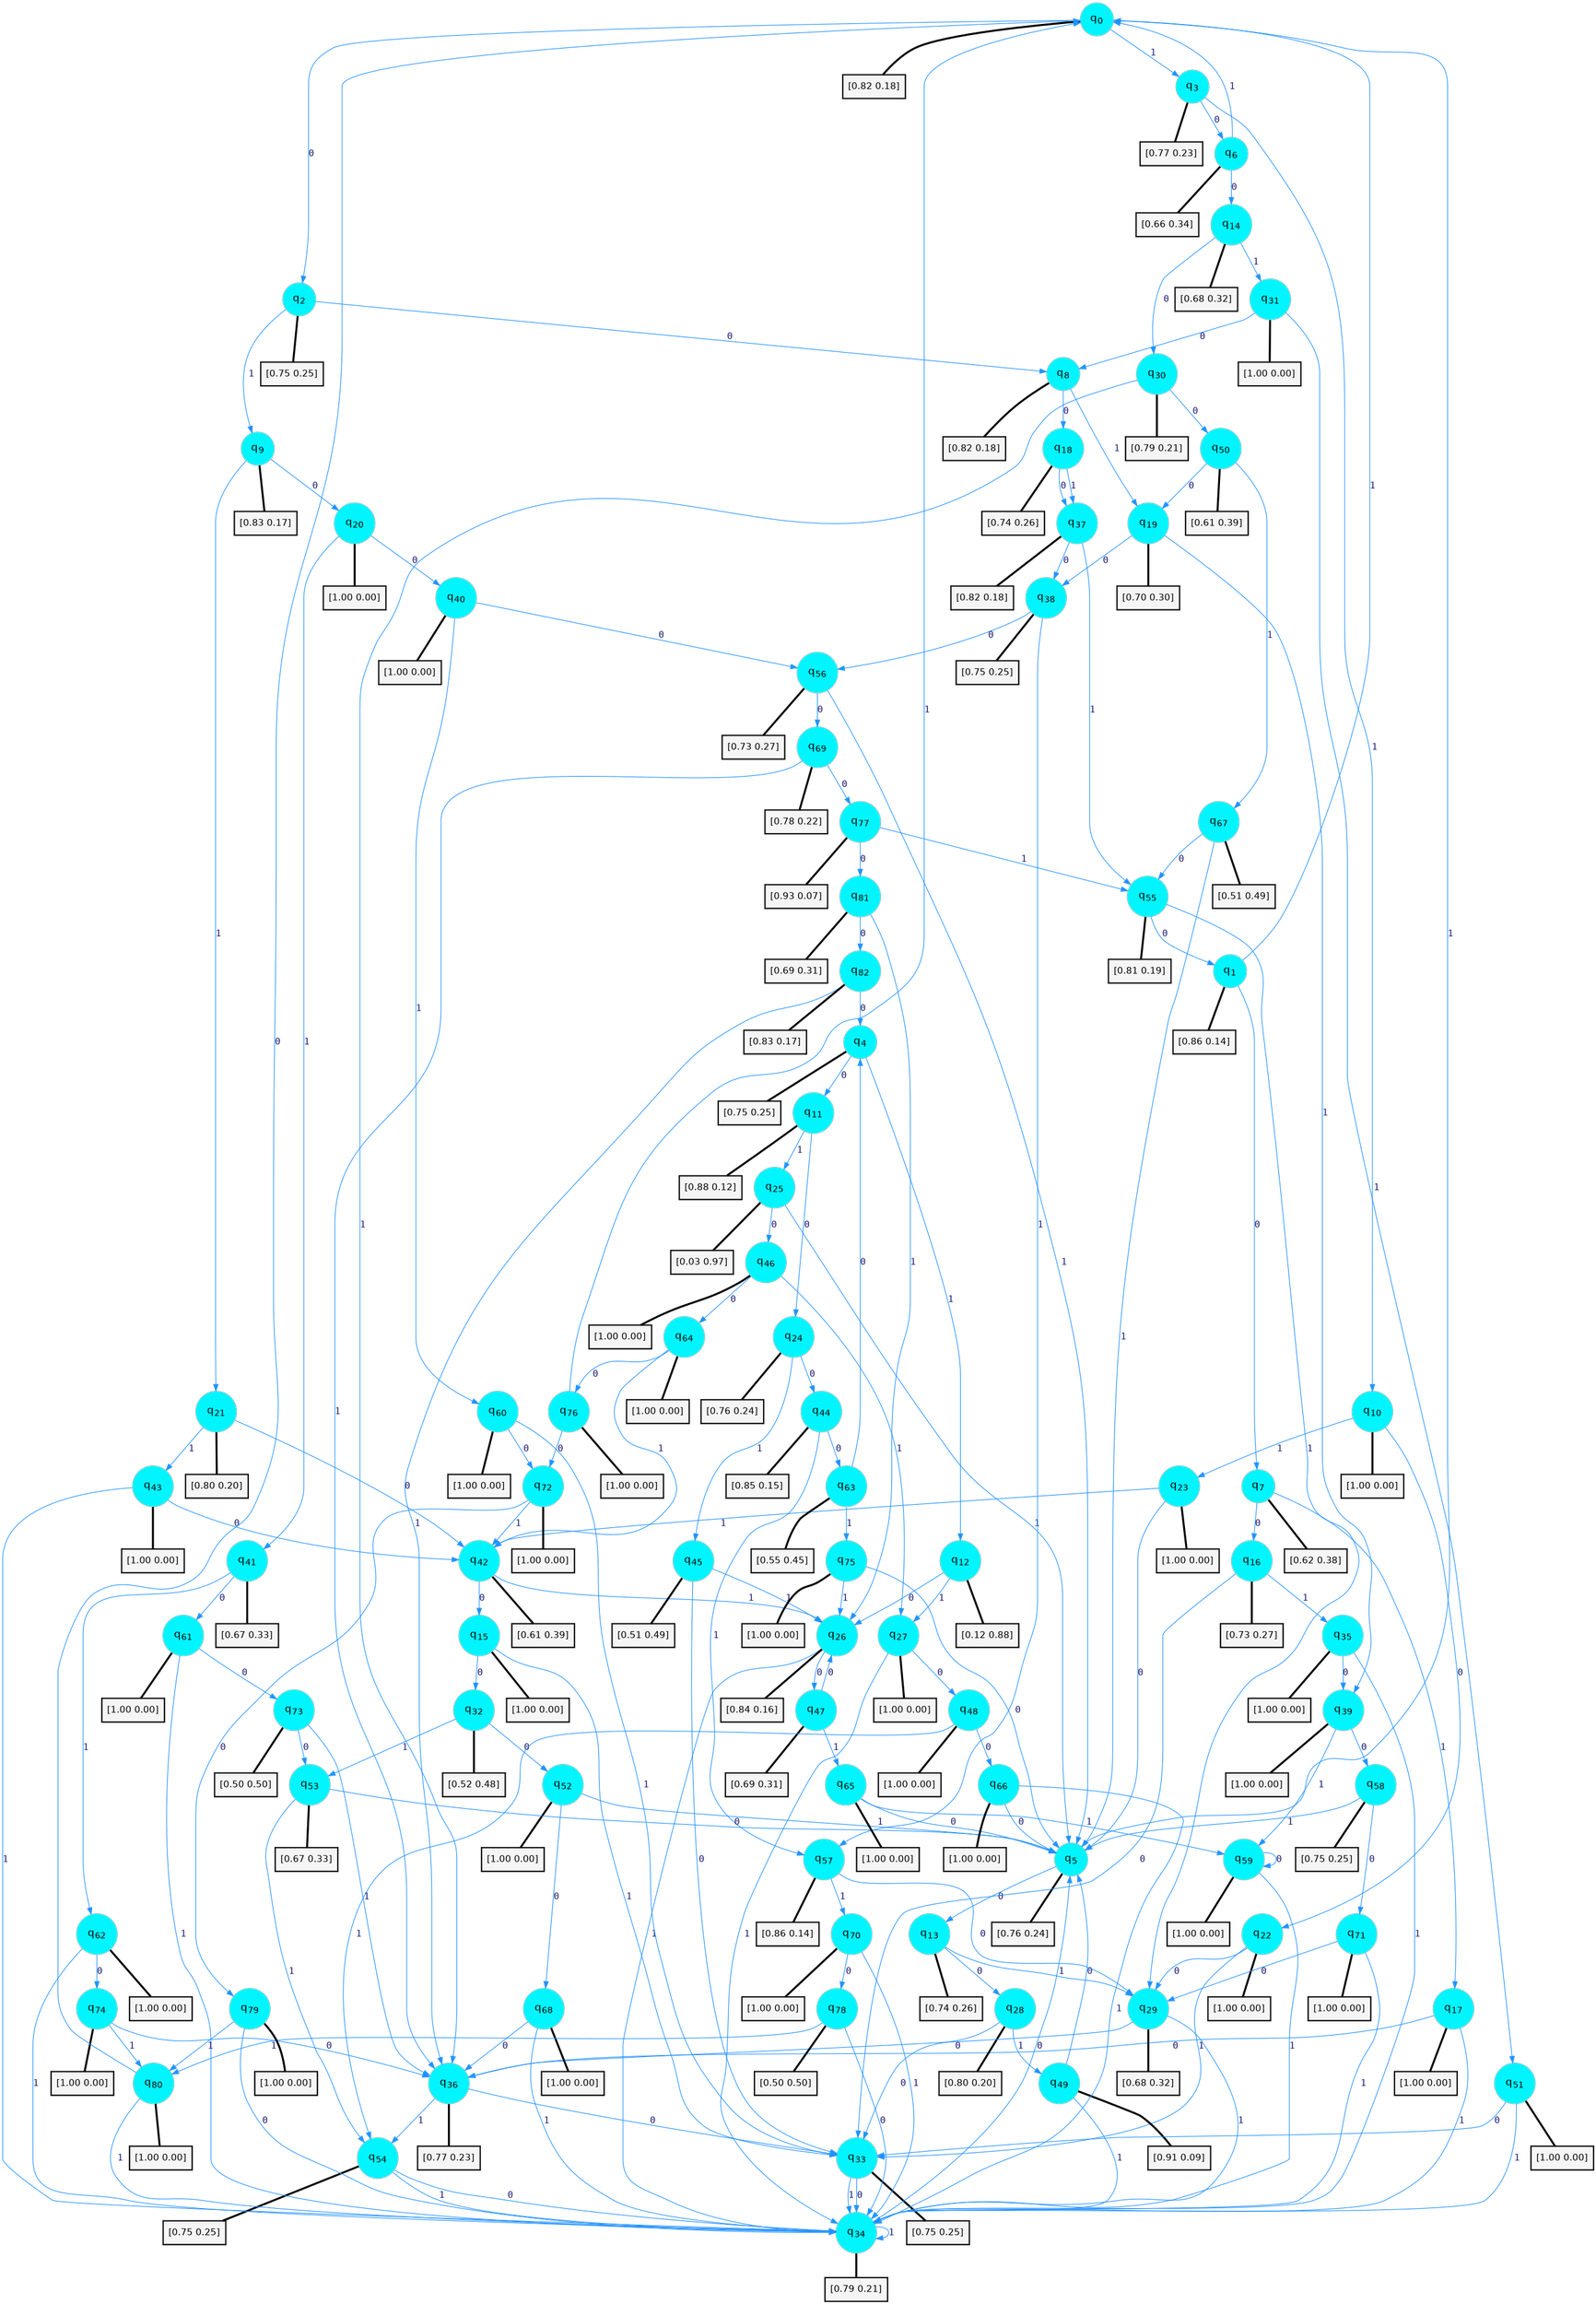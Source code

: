 digraph G {
graph [
bgcolor=transparent, dpi=300, rankdir=TD, size="40,25"];
node [
color=gray, fillcolor=turquoise1, fontcolor=black, fontname=Helvetica, fontsize=16, fontweight=bold, shape=circle, style=filled];
edge [
arrowsize=1, color=dodgerblue1, fontcolor=midnightblue, fontname=courier, fontweight=bold, penwidth=1, style=solid, weight=20];
0[label=<q<SUB>0</SUB>>];
1[label=<q<SUB>1</SUB>>];
2[label=<q<SUB>2</SUB>>];
3[label=<q<SUB>3</SUB>>];
4[label=<q<SUB>4</SUB>>];
5[label=<q<SUB>5</SUB>>];
6[label=<q<SUB>6</SUB>>];
7[label=<q<SUB>7</SUB>>];
8[label=<q<SUB>8</SUB>>];
9[label=<q<SUB>9</SUB>>];
10[label=<q<SUB>10</SUB>>];
11[label=<q<SUB>11</SUB>>];
12[label=<q<SUB>12</SUB>>];
13[label=<q<SUB>13</SUB>>];
14[label=<q<SUB>14</SUB>>];
15[label=<q<SUB>15</SUB>>];
16[label=<q<SUB>16</SUB>>];
17[label=<q<SUB>17</SUB>>];
18[label=<q<SUB>18</SUB>>];
19[label=<q<SUB>19</SUB>>];
20[label=<q<SUB>20</SUB>>];
21[label=<q<SUB>21</SUB>>];
22[label=<q<SUB>22</SUB>>];
23[label=<q<SUB>23</SUB>>];
24[label=<q<SUB>24</SUB>>];
25[label=<q<SUB>25</SUB>>];
26[label=<q<SUB>26</SUB>>];
27[label=<q<SUB>27</SUB>>];
28[label=<q<SUB>28</SUB>>];
29[label=<q<SUB>29</SUB>>];
30[label=<q<SUB>30</SUB>>];
31[label=<q<SUB>31</SUB>>];
32[label=<q<SUB>32</SUB>>];
33[label=<q<SUB>33</SUB>>];
34[label=<q<SUB>34</SUB>>];
35[label=<q<SUB>35</SUB>>];
36[label=<q<SUB>36</SUB>>];
37[label=<q<SUB>37</SUB>>];
38[label=<q<SUB>38</SUB>>];
39[label=<q<SUB>39</SUB>>];
40[label=<q<SUB>40</SUB>>];
41[label=<q<SUB>41</SUB>>];
42[label=<q<SUB>42</SUB>>];
43[label=<q<SUB>43</SUB>>];
44[label=<q<SUB>44</SUB>>];
45[label=<q<SUB>45</SUB>>];
46[label=<q<SUB>46</SUB>>];
47[label=<q<SUB>47</SUB>>];
48[label=<q<SUB>48</SUB>>];
49[label=<q<SUB>49</SUB>>];
50[label=<q<SUB>50</SUB>>];
51[label=<q<SUB>51</SUB>>];
52[label=<q<SUB>52</SUB>>];
53[label=<q<SUB>53</SUB>>];
54[label=<q<SUB>54</SUB>>];
55[label=<q<SUB>55</SUB>>];
56[label=<q<SUB>56</SUB>>];
57[label=<q<SUB>57</SUB>>];
58[label=<q<SUB>58</SUB>>];
59[label=<q<SUB>59</SUB>>];
60[label=<q<SUB>60</SUB>>];
61[label=<q<SUB>61</SUB>>];
62[label=<q<SUB>62</SUB>>];
63[label=<q<SUB>63</SUB>>];
64[label=<q<SUB>64</SUB>>];
65[label=<q<SUB>65</SUB>>];
66[label=<q<SUB>66</SUB>>];
67[label=<q<SUB>67</SUB>>];
68[label=<q<SUB>68</SUB>>];
69[label=<q<SUB>69</SUB>>];
70[label=<q<SUB>70</SUB>>];
71[label=<q<SUB>71</SUB>>];
72[label=<q<SUB>72</SUB>>];
73[label=<q<SUB>73</SUB>>];
74[label=<q<SUB>74</SUB>>];
75[label=<q<SUB>75</SUB>>];
76[label=<q<SUB>76</SUB>>];
77[label=<q<SUB>77</SUB>>];
78[label=<q<SUB>78</SUB>>];
79[label=<q<SUB>79</SUB>>];
80[label=<q<SUB>80</SUB>>];
81[label=<q<SUB>81</SUB>>];
82[label=<q<SUB>82</SUB>>];
83[label="[0.82 0.18]", shape=box,fontcolor=black, fontname=Helvetica, fontsize=14, penwidth=2, fillcolor=whitesmoke,color=black];
84[label="[0.86 0.14]", shape=box,fontcolor=black, fontname=Helvetica, fontsize=14, penwidth=2, fillcolor=whitesmoke,color=black];
85[label="[0.75 0.25]", shape=box,fontcolor=black, fontname=Helvetica, fontsize=14, penwidth=2, fillcolor=whitesmoke,color=black];
86[label="[0.77 0.23]", shape=box,fontcolor=black, fontname=Helvetica, fontsize=14, penwidth=2, fillcolor=whitesmoke,color=black];
87[label="[0.75 0.25]", shape=box,fontcolor=black, fontname=Helvetica, fontsize=14, penwidth=2, fillcolor=whitesmoke,color=black];
88[label="[0.76 0.24]", shape=box,fontcolor=black, fontname=Helvetica, fontsize=14, penwidth=2, fillcolor=whitesmoke,color=black];
89[label="[0.66 0.34]", shape=box,fontcolor=black, fontname=Helvetica, fontsize=14, penwidth=2, fillcolor=whitesmoke,color=black];
90[label="[0.62 0.38]", shape=box,fontcolor=black, fontname=Helvetica, fontsize=14, penwidth=2, fillcolor=whitesmoke,color=black];
91[label="[0.82 0.18]", shape=box,fontcolor=black, fontname=Helvetica, fontsize=14, penwidth=2, fillcolor=whitesmoke,color=black];
92[label="[0.83 0.17]", shape=box,fontcolor=black, fontname=Helvetica, fontsize=14, penwidth=2, fillcolor=whitesmoke,color=black];
93[label="[1.00 0.00]", shape=box,fontcolor=black, fontname=Helvetica, fontsize=14, penwidth=2, fillcolor=whitesmoke,color=black];
94[label="[0.88 0.12]", shape=box,fontcolor=black, fontname=Helvetica, fontsize=14, penwidth=2, fillcolor=whitesmoke,color=black];
95[label="[0.12 0.88]", shape=box,fontcolor=black, fontname=Helvetica, fontsize=14, penwidth=2, fillcolor=whitesmoke,color=black];
96[label="[0.74 0.26]", shape=box,fontcolor=black, fontname=Helvetica, fontsize=14, penwidth=2, fillcolor=whitesmoke,color=black];
97[label="[0.68 0.32]", shape=box,fontcolor=black, fontname=Helvetica, fontsize=14, penwidth=2, fillcolor=whitesmoke,color=black];
98[label="[1.00 0.00]", shape=box,fontcolor=black, fontname=Helvetica, fontsize=14, penwidth=2, fillcolor=whitesmoke,color=black];
99[label="[0.73 0.27]", shape=box,fontcolor=black, fontname=Helvetica, fontsize=14, penwidth=2, fillcolor=whitesmoke,color=black];
100[label="[1.00 0.00]", shape=box,fontcolor=black, fontname=Helvetica, fontsize=14, penwidth=2, fillcolor=whitesmoke,color=black];
101[label="[0.74 0.26]", shape=box,fontcolor=black, fontname=Helvetica, fontsize=14, penwidth=2, fillcolor=whitesmoke,color=black];
102[label="[0.70 0.30]", shape=box,fontcolor=black, fontname=Helvetica, fontsize=14, penwidth=2, fillcolor=whitesmoke,color=black];
103[label="[1.00 0.00]", shape=box,fontcolor=black, fontname=Helvetica, fontsize=14, penwidth=2, fillcolor=whitesmoke,color=black];
104[label="[0.80 0.20]", shape=box,fontcolor=black, fontname=Helvetica, fontsize=14, penwidth=2, fillcolor=whitesmoke,color=black];
105[label="[1.00 0.00]", shape=box,fontcolor=black, fontname=Helvetica, fontsize=14, penwidth=2, fillcolor=whitesmoke,color=black];
106[label="[1.00 0.00]", shape=box,fontcolor=black, fontname=Helvetica, fontsize=14, penwidth=2, fillcolor=whitesmoke,color=black];
107[label="[0.76 0.24]", shape=box,fontcolor=black, fontname=Helvetica, fontsize=14, penwidth=2, fillcolor=whitesmoke,color=black];
108[label="[0.03 0.97]", shape=box,fontcolor=black, fontname=Helvetica, fontsize=14, penwidth=2, fillcolor=whitesmoke,color=black];
109[label="[0.84 0.16]", shape=box,fontcolor=black, fontname=Helvetica, fontsize=14, penwidth=2, fillcolor=whitesmoke,color=black];
110[label="[1.00 0.00]", shape=box,fontcolor=black, fontname=Helvetica, fontsize=14, penwidth=2, fillcolor=whitesmoke,color=black];
111[label="[0.80 0.20]", shape=box,fontcolor=black, fontname=Helvetica, fontsize=14, penwidth=2, fillcolor=whitesmoke,color=black];
112[label="[0.68 0.32]", shape=box,fontcolor=black, fontname=Helvetica, fontsize=14, penwidth=2, fillcolor=whitesmoke,color=black];
113[label="[0.79 0.21]", shape=box,fontcolor=black, fontname=Helvetica, fontsize=14, penwidth=2, fillcolor=whitesmoke,color=black];
114[label="[1.00 0.00]", shape=box,fontcolor=black, fontname=Helvetica, fontsize=14, penwidth=2, fillcolor=whitesmoke,color=black];
115[label="[0.52 0.48]", shape=box,fontcolor=black, fontname=Helvetica, fontsize=14, penwidth=2, fillcolor=whitesmoke,color=black];
116[label="[0.75 0.25]", shape=box,fontcolor=black, fontname=Helvetica, fontsize=14, penwidth=2, fillcolor=whitesmoke,color=black];
117[label="[0.79 0.21]", shape=box,fontcolor=black, fontname=Helvetica, fontsize=14, penwidth=2, fillcolor=whitesmoke,color=black];
118[label="[1.00 0.00]", shape=box,fontcolor=black, fontname=Helvetica, fontsize=14, penwidth=2, fillcolor=whitesmoke,color=black];
119[label="[0.77 0.23]", shape=box,fontcolor=black, fontname=Helvetica, fontsize=14, penwidth=2, fillcolor=whitesmoke,color=black];
120[label="[0.82 0.18]", shape=box,fontcolor=black, fontname=Helvetica, fontsize=14, penwidth=2, fillcolor=whitesmoke,color=black];
121[label="[0.75 0.25]", shape=box,fontcolor=black, fontname=Helvetica, fontsize=14, penwidth=2, fillcolor=whitesmoke,color=black];
122[label="[1.00 0.00]", shape=box,fontcolor=black, fontname=Helvetica, fontsize=14, penwidth=2, fillcolor=whitesmoke,color=black];
123[label="[1.00 0.00]", shape=box,fontcolor=black, fontname=Helvetica, fontsize=14, penwidth=2, fillcolor=whitesmoke,color=black];
124[label="[0.67 0.33]", shape=box,fontcolor=black, fontname=Helvetica, fontsize=14, penwidth=2, fillcolor=whitesmoke,color=black];
125[label="[0.61 0.39]", shape=box,fontcolor=black, fontname=Helvetica, fontsize=14, penwidth=2, fillcolor=whitesmoke,color=black];
126[label="[1.00 0.00]", shape=box,fontcolor=black, fontname=Helvetica, fontsize=14, penwidth=2, fillcolor=whitesmoke,color=black];
127[label="[0.85 0.15]", shape=box,fontcolor=black, fontname=Helvetica, fontsize=14, penwidth=2, fillcolor=whitesmoke,color=black];
128[label="[0.51 0.49]", shape=box,fontcolor=black, fontname=Helvetica, fontsize=14, penwidth=2, fillcolor=whitesmoke,color=black];
129[label="[1.00 0.00]", shape=box,fontcolor=black, fontname=Helvetica, fontsize=14, penwidth=2, fillcolor=whitesmoke,color=black];
130[label="[0.69 0.31]", shape=box,fontcolor=black, fontname=Helvetica, fontsize=14, penwidth=2, fillcolor=whitesmoke,color=black];
131[label="[1.00 0.00]", shape=box,fontcolor=black, fontname=Helvetica, fontsize=14, penwidth=2, fillcolor=whitesmoke,color=black];
132[label="[0.91 0.09]", shape=box,fontcolor=black, fontname=Helvetica, fontsize=14, penwidth=2, fillcolor=whitesmoke,color=black];
133[label="[0.61 0.39]", shape=box,fontcolor=black, fontname=Helvetica, fontsize=14, penwidth=2, fillcolor=whitesmoke,color=black];
134[label="[1.00 0.00]", shape=box,fontcolor=black, fontname=Helvetica, fontsize=14, penwidth=2, fillcolor=whitesmoke,color=black];
135[label="[1.00 0.00]", shape=box,fontcolor=black, fontname=Helvetica, fontsize=14, penwidth=2, fillcolor=whitesmoke,color=black];
136[label="[0.67 0.33]", shape=box,fontcolor=black, fontname=Helvetica, fontsize=14, penwidth=2, fillcolor=whitesmoke,color=black];
137[label="[0.75 0.25]", shape=box,fontcolor=black, fontname=Helvetica, fontsize=14, penwidth=2, fillcolor=whitesmoke,color=black];
138[label="[0.81 0.19]", shape=box,fontcolor=black, fontname=Helvetica, fontsize=14, penwidth=2, fillcolor=whitesmoke,color=black];
139[label="[0.73 0.27]", shape=box,fontcolor=black, fontname=Helvetica, fontsize=14, penwidth=2, fillcolor=whitesmoke,color=black];
140[label="[0.86 0.14]", shape=box,fontcolor=black, fontname=Helvetica, fontsize=14, penwidth=2, fillcolor=whitesmoke,color=black];
141[label="[0.75 0.25]", shape=box,fontcolor=black, fontname=Helvetica, fontsize=14, penwidth=2, fillcolor=whitesmoke,color=black];
142[label="[1.00 0.00]", shape=box,fontcolor=black, fontname=Helvetica, fontsize=14, penwidth=2, fillcolor=whitesmoke,color=black];
143[label="[1.00 0.00]", shape=box,fontcolor=black, fontname=Helvetica, fontsize=14, penwidth=2, fillcolor=whitesmoke,color=black];
144[label="[1.00 0.00]", shape=box,fontcolor=black, fontname=Helvetica, fontsize=14, penwidth=2, fillcolor=whitesmoke,color=black];
145[label="[1.00 0.00]", shape=box,fontcolor=black, fontname=Helvetica, fontsize=14, penwidth=2, fillcolor=whitesmoke,color=black];
146[label="[0.55 0.45]", shape=box,fontcolor=black, fontname=Helvetica, fontsize=14, penwidth=2, fillcolor=whitesmoke,color=black];
147[label="[1.00 0.00]", shape=box,fontcolor=black, fontname=Helvetica, fontsize=14, penwidth=2, fillcolor=whitesmoke,color=black];
148[label="[1.00 0.00]", shape=box,fontcolor=black, fontname=Helvetica, fontsize=14, penwidth=2, fillcolor=whitesmoke,color=black];
149[label="[1.00 0.00]", shape=box,fontcolor=black, fontname=Helvetica, fontsize=14, penwidth=2, fillcolor=whitesmoke,color=black];
150[label="[0.51 0.49]", shape=box,fontcolor=black, fontname=Helvetica, fontsize=14, penwidth=2, fillcolor=whitesmoke,color=black];
151[label="[1.00 0.00]", shape=box,fontcolor=black, fontname=Helvetica, fontsize=14, penwidth=2, fillcolor=whitesmoke,color=black];
152[label="[0.78 0.22]", shape=box,fontcolor=black, fontname=Helvetica, fontsize=14, penwidth=2, fillcolor=whitesmoke,color=black];
153[label="[1.00 0.00]", shape=box,fontcolor=black, fontname=Helvetica, fontsize=14, penwidth=2, fillcolor=whitesmoke,color=black];
154[label="[1.00 0.00]", shape=box,fontcolor=black, fontname=Helvetica, fontsize=14, penwidth=2, fillcolor=whitesmoke,color=black];
155[label="[1.00 0.00]", shape=box,fontcolor=black, fontname=Helvetica, fontsize=14, penwidth=2, fillcolor=whitesmoke,color=black];
156[label="[0.50 0.50]", shape=box,fontcolor=black, fontname=Helvetica, fontsize=14, penwidth=2, fillcolor=whitesmoke,color=black];
157[label="[1.00 0.00]", shape=box,fontcolor=black, fontname=Helvetica, fontsize=14, penwidth=2, fillcolor=whitesmoke,color=black];
158[label="[1.00 0.00]", shape=box,fontcolor=black, fontname=Helvetica, fontsize=14, penwidth=2, fillcolor=whitesmoke,color=black];
159[label="[1.00 0.00]", shape=box,fontcolor=black, fontname=Helvetica, fontsize=14, penwidth=2, fillcolor=whitesmoke,color=black];
160[label="[0.93 0.07]", shape=box,fontcolor=black, fontname=Helvetica, fontsize=14, penwidth=2, fillcolor=whitesmoke,color=black];
161[label="[0.50 0.50]", shape=box,fontcolor=black, fontname=Helvetica, fontsize=14, penwidth=2, fillcolor=whitesmoke,color=black];
162[label="[1.00 0.00]", shape=box,fontcolor=black, fontname=Helvetica, fontsize=14, penwidth=2, fillcolor=whitesmoke,color=black];
163[label="[1.00 0.00]", shape=box,fontcolor=black, fontname=Helvetica, fontsize=14, penwidth=2, fillcolor=whitesmoke,color=black];
164[label="[0.69 0.31]", shape=box,fontcolor=black, fontname=Helvetica, fontsize=14, penwidth=2, fillcolor=whitesmoke,color=black];
165[label="[0.83 0.17]", shape=box,fontcolor=black, fontname=Helvetica, fontsize=14, penwidth=2, fillcolor=whitesmoke,color=black];
0->2 [label=0];
0->3 [label=1];
0->83 [arrowhead=none, penwidth=3,color=black];
1->7 [label=0];
1->0 [label=1];
1->84 [arrowhead=none, penwidth=3,color=black];
2->8 [label=0];
2->9 [label=1];
2->85 [arrowhead=none, penwidth=3,color=black];
3->6 [label=0];
3->10 [label=1];
3->86 [arrowhead=none, penwidth=3,color=black];
4->11 [label=0];
4->12 [label=1];
4->87 [arrowhead=none, penwidth=3,color=black];
5->13 [label=0];
5->0 [label=1];
5->88 [arrowhead=none, penwidth=3,color=black];
6->14 [label=0];
6->0 [label=1];
6->89 [arrowhead=none, penwidth=3,color=black];
7->16 [label=0];
7->17 [label=1];
7->90 [arrowhead=none, penwidth=3,color=black];
8->18 [label=0];
8->19 [label=1];
8->91 [arrowhead=none, penwidth=3,color=black];
9->20 [label=0];
9->21 [label=1];
9->92 [arrowhead=none, penwidth=3,color=black];
10->22 [label=0];
10->23 [label=1];
10->93 [arrowhead=none, penwidth=3,color=black];
11->24 [label=0];
11->25 [label=1];
11->94 [arrowhead=none, penwidth=3,color=black];
12->26 [label=0];
12->27 [label=1];
12->95 [arrowhead=none, penwidth=3,color=black];
13->28 [label=0];
13->29 [label=1];
13->96 [arrowhead=none, penwidth=3,color=black];
14->30 [label=0];
14->31 [label=1];
14->97 [arrowhead=none, penwidth=3,color=black];
15->32 [label=0];
15->33 [label=1];
15->98 [arrowhead=none, penwidth=3,color=black];
16->33 [label=0];
16->35 [label=1];
16->99 [arrowhead=none, penwidth=3,color=black];
17->36 [label=0];
17->34 [label=1];
17->100 [arrowhead=none, penwidth=3,color=black];
18->37 [label=0];
18->37 [label=1];
18->101 [arrowhead=none, penwidth=3,color=black];
19->38 [label=0];
19->39 [label=1];
19->102 [arrowhead=none, penwidth=3,color=black];
20->40 [label=0];
20->41 [label=1];
20->103 [arrowhead=none, penwidth=3,color=black];
21->42 [label=0];
21->43 [label=1];
21->104 [arrowhead=none, penwidth=3,color=black];
22->29 [label=0];
22->33 [label=1];
22->105 [arrowhead=none, penwidth=3,color=black];
23->5 [label=0];
23->42 [label=1];
23->106 [arrowhead=none, penwidth=3,color=black];
24->44 [label=0];
24->45 [label=1];
24->107 [arrowhead=none, penwidth=3,color=black];
25->46 [label=0];
25->5 [label=1];
25->108 [arrowhead=none, penwidth=3,color=black];
26->47 [label=0];
26->34 [label=1];
26->109 [arrowhead=none, penwidth=3,color=black];
27->48 [label=0];
27->34 [label=1];
27->110 [arrowhead=none, penwidth=3,color=black];
28->33 [label=0];
28->49 [label=1];
28->111 [arrowhead=none, penwidth=3,color=black];
29->36 [label=0];
29->34 [label=1];
29->112 [arrowhead=none, penwidth=3,color=black];
30->50 [label=0];
30->36 [label=1];
30->113 [arrowhead=none, penwidth=3,color=black];
31->8 [label=0];
31->51 [label=1];
31->114 [arrowhead=none, penwidth=3,color=black];
32->52 [label=0];
32->53 [label=1];
32->115 [arrowhead=none, penwidth=3,color=black];
33->34 [label=0];
33->34 [label=1];
33->116 [arrowhead=none, penwidth=3,color=black];
34->5 [label=0];
34->34 [label=1];
34->117 [arrowhead=none, penwidth=3,color=black];
35->39 [label=0];
35->34 [label=1];
35->118 [arrowhead=none, penwidth=3,color=black];
36->33 [label=0];
36->54 [label=1];
36->119 [arrowhead=none, penwidth=3,color=black];
37->38 [label=0];
37->55 [label=1];
37->120 [arrowhead=none, penwidth=3,color=black];
38->56 [label=0];
38->57 [label=1];
38->121 [arrowhead=none, penwidth=3,color=black];
39->58 [label=0];
39->59 [label=1];
39->122 [arrowhead=none, penwidth=3,color=black];
40->56 [label=0];
40->60 [label=1];
40->123 [arrowhead=none, penwidth=3,color=black];
41->61 [label=0];
41->62 [label=1];
41->124 [arrowhead=none, penwidth=3,color=black];
42->15 [label=0];
42->26 [label=1];
42->125 [arrowhead=none, penwidth=3,color=black];
43->42 [label=0];
43->34 [label=1];
43->126 [arrowhead=none, penwidth=3,color=black];
44->63 [label=0];
44->57 [label=1];
44->127 [arrowhead=none, penwidth=3,color=black];
45->33 [label=0];
45->26 [label=1];
45->128 [arrowhead=none, penwidth=3,color=black];
46->64 [label=0];
46->27 [label=1];
46->129 [arrowhead=none, penwidth=3,color=black];
47->26 [label=0];
47->65 [label=1];
47->130 [arrowhead=none, penwidth=3,color=black];
48->66 [label=0];
48->54 [label=1];
48->131 [arrowhead=none, penwidth=3,color=black];
49->5 [label=0];
49->34 [label=1];
49->132 [arrowhead=none, penwidth=3,color=black];
50->19 [label=0];
50->67 [label=1];
50->133 [arrowhead=none, penwidth=3,color=black];
51->33 [label=0];
51->34 [label=1];
51->134 [arrowhead=none, penwidth=3,color=black];
52->68 [label=0];
52->5 [label=1];
52->135 [arrowhead=none, penwidth=3,color=black];
53->5 [label=0];
53->54 [label=1];
53->136 [arrowhead=none, penwidth=3,color=black];
54->34 [label=0];
54->34 [label=1];
54->137 [arrowhead=none, penwidth=3,color=black];
55->1 [label=0];
55->29 [label=1];
55->138 [arrowhead=none, penwidth=3,color=black];
56->69 [label=0];
56->5 [label=1];
56->139 [arrowhead=none, penwidth=3,color=black];
57->29 [label=0];
57->70 [label=1];
57->140 [arrowhead=none, penwidth=3,color=black];
58->71 [label=0];
58->5 [label=1];
58->141 [arrowhead=none, penwidth=3,color=black];
59->59 [label=0];
59->34 [label=1];
59->142 [arrowhead=none, penwidth=3,color=black];
60->72 [label=0];
60->33 [label=1];
60->143 [arrowhead=none, penwidth=3,color=black];
61->73 [label=0];
61->34 [label=1];
61->144 [arrowhead=none, penwidth=3,color=black];
62->74 [label=0];
62->34 [label=1];
62->145 [arrowhead=none, penwidth=3,color=black];
63->4 [label=0];
63->75 [label=1];
63->146 [arrowhead=none, penwidth=3,color=black];
64->76 [label=0];
64->42 [label=1];
64->147 [arrowhead=none, penwidth=3,color=black];
65->5 [label=0];
65->59 [label=1];
65->148 [arrowhead=none, penwidth=3,color=black];
66->5 [label=0];
66->34 [label=1];
66->149 [arrowhead=none, penwidth=3,color=black];
67->55 [label=0];
67->5 [label=1];
67->150 [arrowhead=none, penwidth=3,color=black];
68->36 [label=0];
68->34 [label=1];
68->151 [arrowhead=none, penwidth=3,color=black];
69->77 [label=0];
69->36 [label=1];
69->152 [arrowhead=none, penwidth=3,color=black];
70->78 [label=0];
70->34 [label=1];
70->153 [arrowhead=none, penwidth=3,color=black];
71->29 [label=0];
71->34 [label=1];
71->154 [arrowhead=none, penwidth=3,color=black];
72->79 [label=0];
72->42 [label=1];
72->155 [arrowhead=none, penwidth=3,color=black];
73->53 [label=0];
73->36 [label=1];
73->156 [arrowhead=none, penwidth=3,color=black];
74->36 [label=0];
74->80 [label=1];
74->157 [arrowhead=none, penwidth=3,color=black];
75->5 [label=0];
75->26 [label=1];
75->158 [arrowhead=none, penwidth=3,color=black];
76->72 [label=0];
76->0 [label=1];
76->159 [arrowhead=none, penwidth=3,color=black];
77->81 [label=0];
77->55 [label=1];
77->160 [arrowhead=none, penwidth=3,color=black];
78->34 [label=0];
78->80 [label=1];
78->161 [arrowhead=none, penwidth=3,color=black];
79->34 [label=0];
79->80 [label=1];
79->162 [arrowhead=none, penwidth=3,color=black];
80->0 [label=0];
80->34 [label=1];
80->163 [arrowhead=none, penwidth=3,color=black];
81->82 [label=0];
81->26 [label=1];
81->164 [arrowhead=none, penwidth=3,color=black];
82->4 [label=0];
82->36 [label=1];
82->165 [arrowhead=none, penwidth=3,color=black];
}
